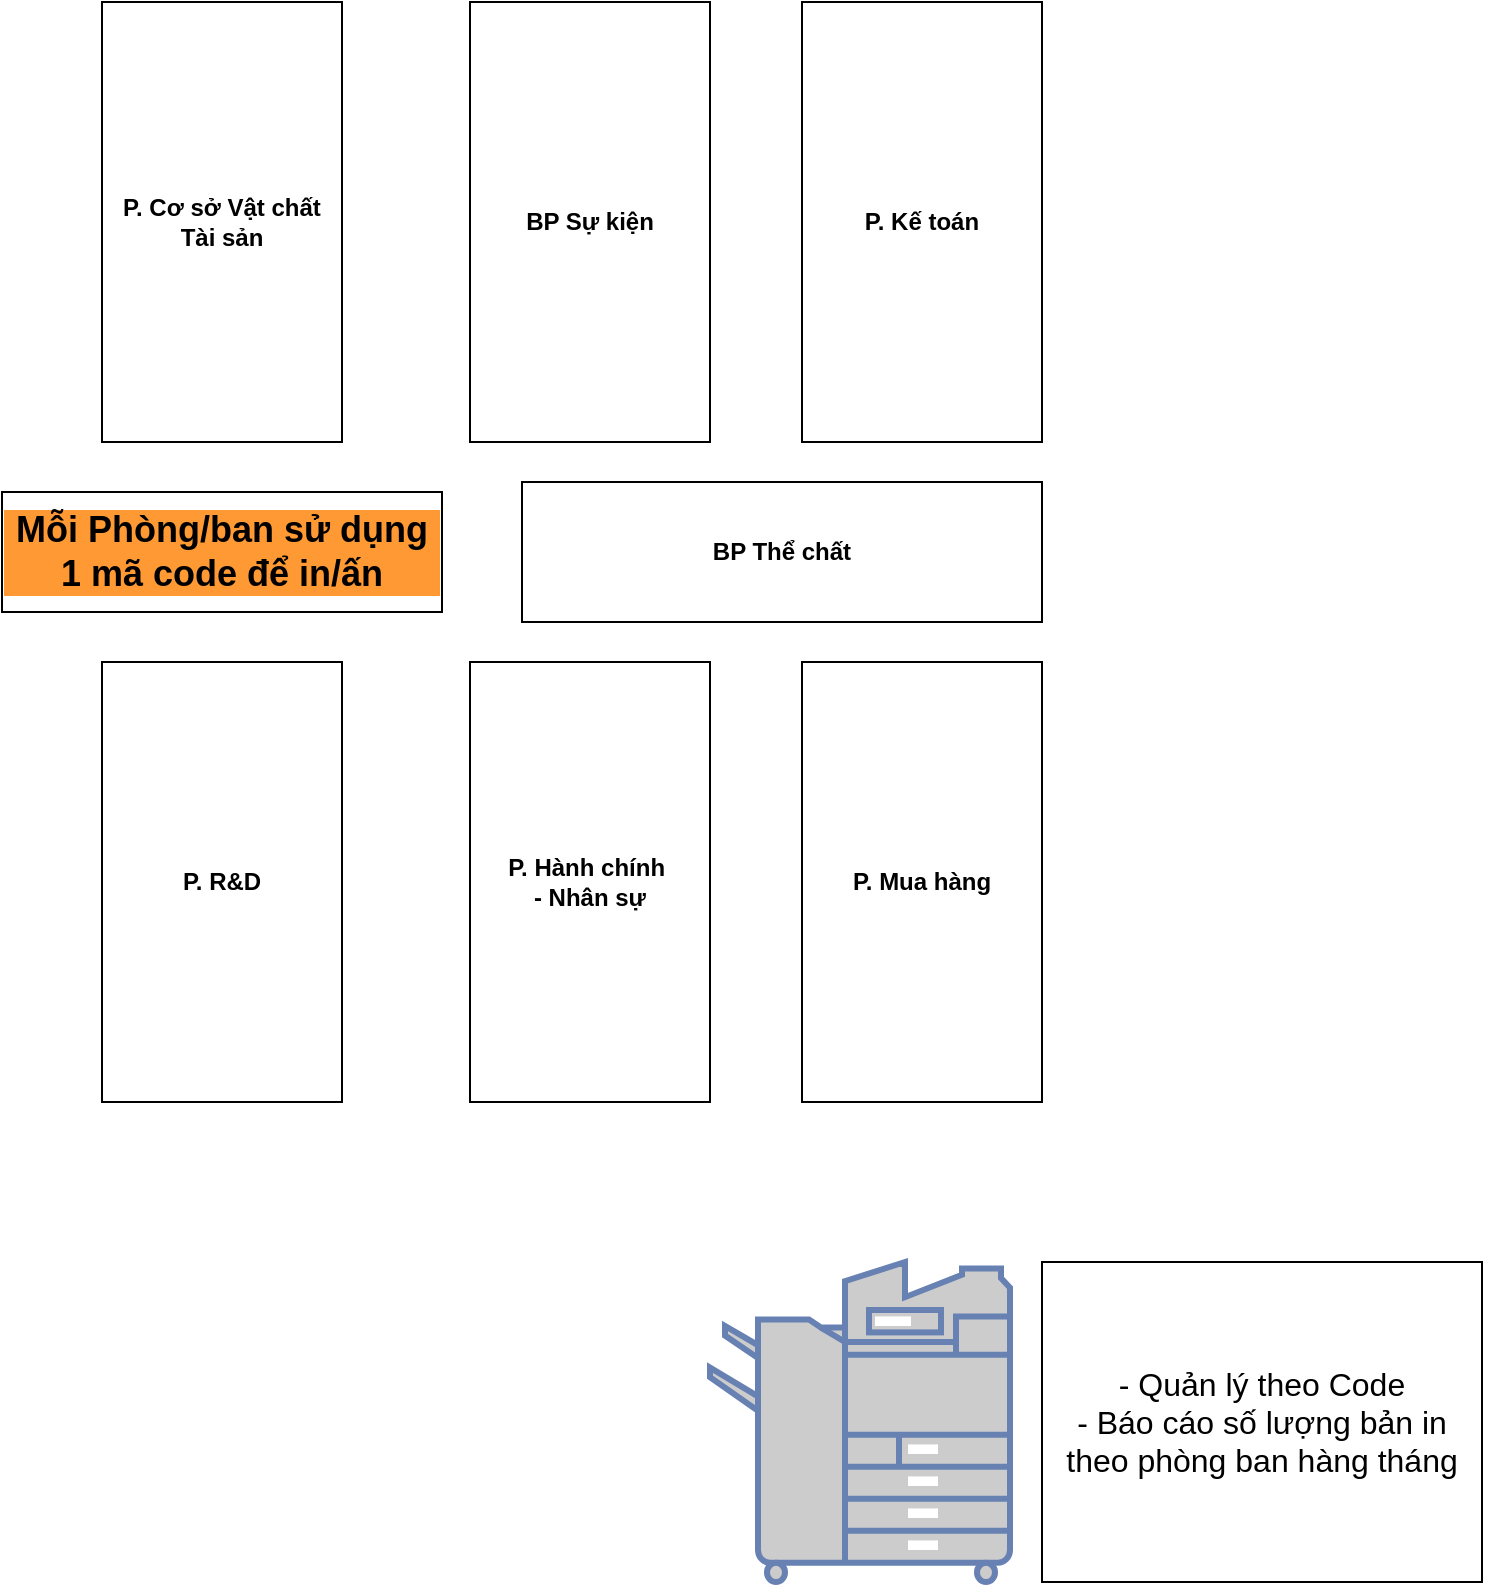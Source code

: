 <mxfile version="25.0.3">
  <diagram name="Trang-1" id="i0uck4UighJG1DTZ7mUG">
    <mxGraphModel dx="1320" dy="672" grid="1" gridSize="10" guides="1" tooltips="1" connect="1" arrows="1" fold="1" page="1" pageScale="1" pageWidth="827" pageHeight="1169" math="0" shadow="0">
      <root>
        <mxCell id="0" />
        <mxCell id="1" parent="0" />
        <mxCell id="aQD9TR6NImHBaMUmQkw7-3" value="P. Cơ sở Vật chất&lt;br&gt;Tài sản" style="rounded=0;whiteSpace=wrap;html=1;fontStyle=1" vertex="1" parent="1">
          <mxGeometry x="110" y="100" width="120" height="220" as="geometry" />
        </mxCell>
        <mxCell id="aQD9TR6NImHBaMUmQkw7-4" value="BP Sự kiện" style="rounded=0;whiteSpace=wrap;html=1;fontStyle=1" vertex="1" parent="1">
          <mxGeometry x="294" y="100" width="120" height="220" as="geometry" />
        </mxCell>
        <mxCell id="aQD9TR6NImHBaMUmQkw7-5" value="P. Kế toán" style="rounded=0;whiteSpace=wrap;html=1;fontStyle=1" vertex="1" parent="1">
          <mxGeometry x="460" y="100" width="120" height="220" as="geometry" />
        </mxCell>
        <mxCell id="aQD9TR6NImHBaMUmQkw7-6" value="P. Hành chính&amp;nbsp;&lt;div&gt;- Nhân sự&lt;/div&gt;" style="rounded=0;whiteSpace=wrap;html=1;fontStyle=1" vertex="1" parent="1">
          <mxGeometry x="294" y="430" width="120" height="220" as="geometry" />
        </mxCell>
        <mxCell id="aQD9TR6NImHBaMUmQkw7-7" value="BP Thể chất" style="rounded=0;whiteSpace=wrap;html=1;rotation=0;fontStyle=1" vertex="1" parent="1">
          <mxGeometry x="320" y="340" width="260" height="70" as="geometry" />
        </mxCell>
        <mxCell id="aQD9TR6NImHBaMUmQkw7-8" value="P. Mua hàng" style="rounded=0;whiteSpace=wrap;html=1;fontStyle=1" vertex="1" parent="1">
          <mxGeometry x="460" y="430" width="120" height="220" as="geometry" />
        </mxCell>
        <mxCell id="aQD9TR6NImHBaMUmQkw7-9" value="P. R&amp;amp;D" style="rounded=0;whiteSpace=wrap;html=1;fontStyle=1" vertex="1" parent="1">
          <mxGeometry x="110" y="430" width="120" height="220" as="geometry" />
        </mxCell>
        <mxCell id="aQD9TR6NImHBaMUmQkw7-10" value="" style="fontColor=#0066CC;verticalAlign=top;verticalLabelPosition=bottom;labelPosition=center;align=center;html=1;outlineConnect=0;fillColor=#CCCCCC;strokeColor=#6881B3;gradientColor=none;gradientDirection=north;strokeWidth=2;shape=mxgraph.networks.copier;" vertex="1" parent="1">
          <mxGeometry x="414" y="730" width="150" height="160" as="geometry" />
        </mxCell>
        <mxCell id="aQD9TR6NImHBaMUmQkw7-11" value="- Quản lý theo Code&lt;div&gt;- Báo cáo số lượng bản in theo phòng ban hàng tháng&lt;/div&gt;" style="rounded=0;whiteSpace=wrap;html=1;fontSize=16;" vertex="1" parent="1">
          <mxGeometry x="580" y="730" width="220" height="160" as="geometry" />
        </mxCell>
        <mxCell id="aQD9TR6NImHBaMUmQkw7-12" value="Mỗi Phòng/ban sử dụng 1 mã code để in/ấn" style="rounded=0;whiteSpace=wrap;html=1;fontSize=18;fontStyle=1;labelBackgroundColor=#FF9933;" vertex="1" parent="1">
          <mxGeometry x="60" y="345" width="220" height="60" as="geometry" />
        </mxCell>
      </root>
    </mxGraphModel>
  </diagram>
</mxfile>
